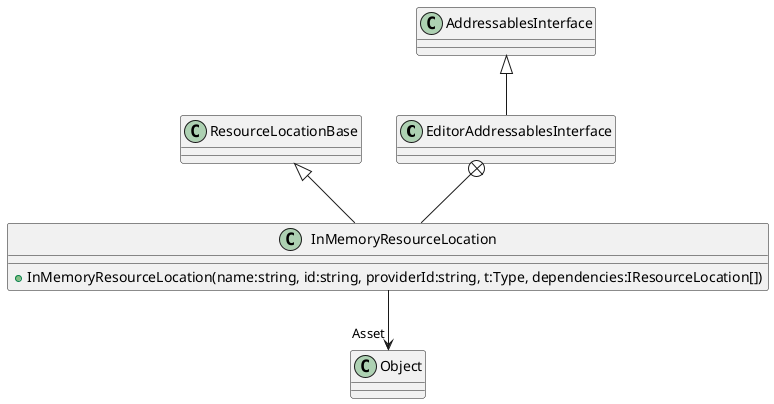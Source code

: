 @startuml
class EditorAddressablesInterface {
}
class InMemoryResourceLocation {
    + InMemoryResourceLocation(name:string, id:string, providerId:string, t:Type, dependencies:IResourceLocation[])
}
AddressablesInterface <|-- EditorAddressablesInterface
EditorAddressablesInterface +-- InMemoryResourceLocation
ResourceLocationBase <|-- InMemoryResourceLocation
InMemoryResourceLocation --> "Asset" Object
@enduml
